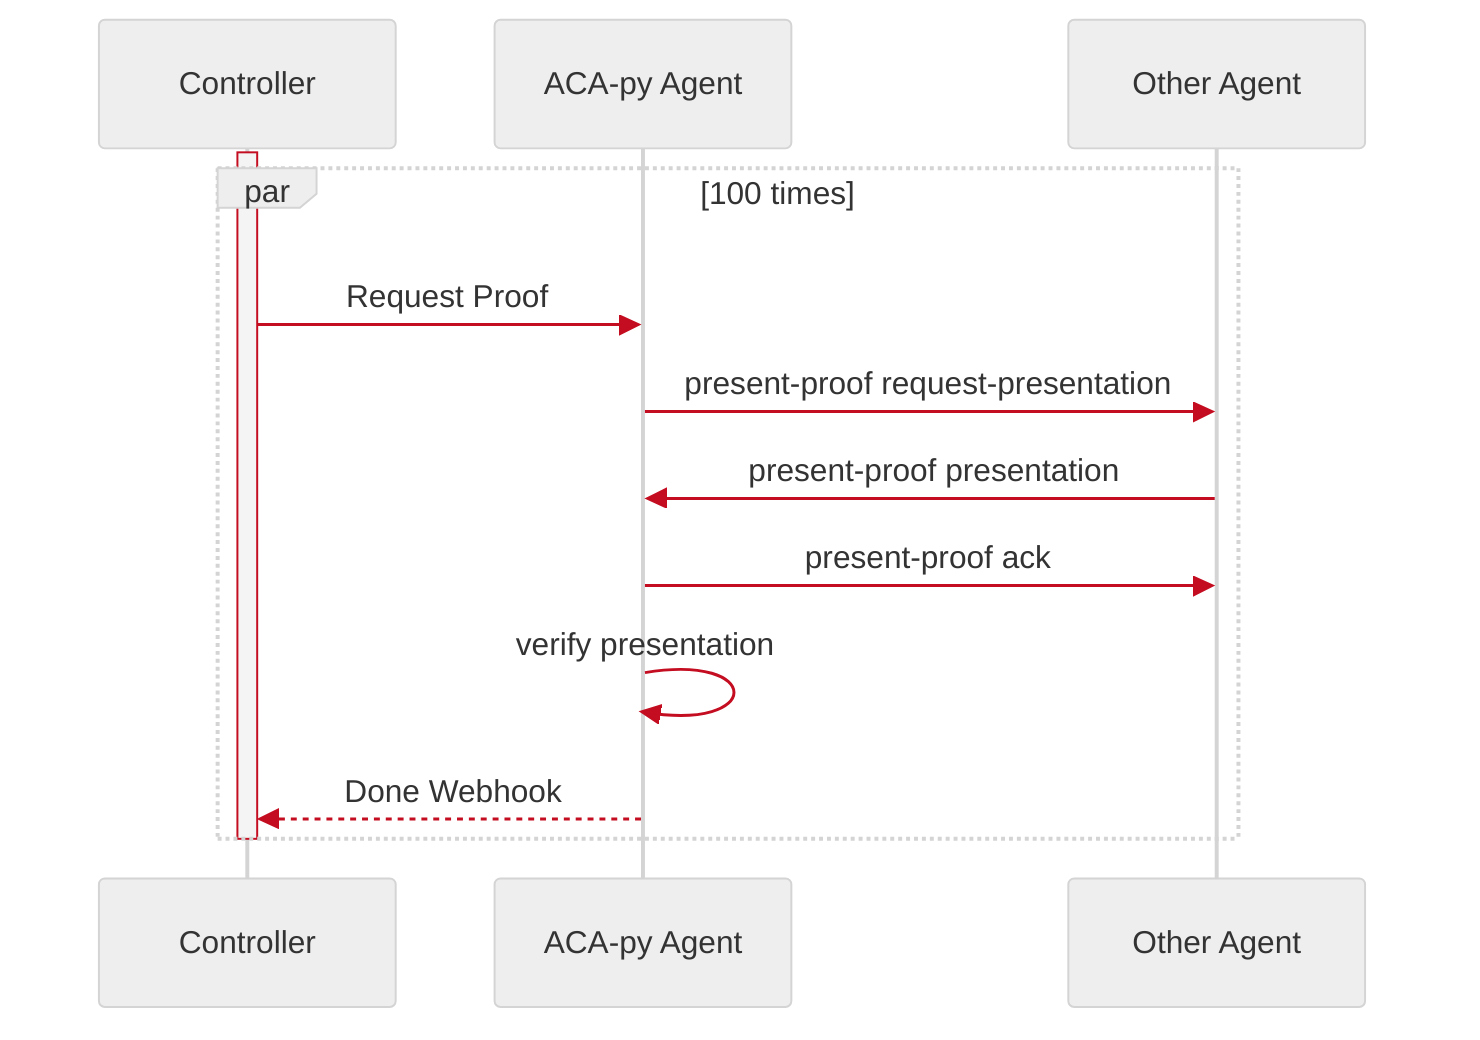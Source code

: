 %%{init: {
  "theme": "neutral",
  "themeVariables": {
    "xactorTextColor": "#C40D20",
    "signalColor": "#C40D20",
    "xlabelBoxBorderColor": "#C40D20",
    "xsignalTextColor": "#C40D20",
    "activationBorderColor": "#C40D20"
  }
}}%%
sequenceDiagram
    participant controller as Controller
    participant alice as ACA-py Agent
    participant bob as Other Agent
%%    participant indy as Indy Node

    activate controller
    par 100 times
        controller->>alice: Request Proof
        alice->>bob: present-proof request-presentation
        bob->>alice: present-proof presentation
        alice->>bob: present-proof ack

%%        opt material not cached
%%            alice->>indy: retrieve verification material
%%            indy-->>alice: 
%%        end

        alice->>alice: verify presentation
        

    alice-->>controller: Done Webhook
    end
    
    deactivate controller